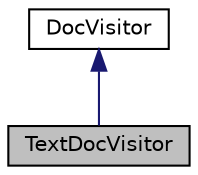 digraph "TextDocVisitor"
{
 // INTERACTIVE_SVG=YES
 // LATEX_PDF_SIZE
  edge [fontname="Helvetica",fontsize="10",labelfontname="Helvetica",labelfontsize="10"];
  node [fontname="Helvetica",fontsize="10",shape=record];
  Node1 [label="TextDocVisitor",height=0.2,width=0.4,color="black", fillcolor="grey75", style="filled", fontcolor="black",tooltip="Concrete visitor implementation for TEXT output."];
  Node2 -> Node1 [dir="back",color="midnightblue",fontsize="10",style="solid",fontname="Helvetica"];
  Node2 [label="DocVisitor",height=0.2,width=0.4,color="black", fillcolor="white", style="filled",URL="$d0/d78/class_doc_visitor.html",tooltip="Abstract visitor that participates in the visitor pattern."];
}
